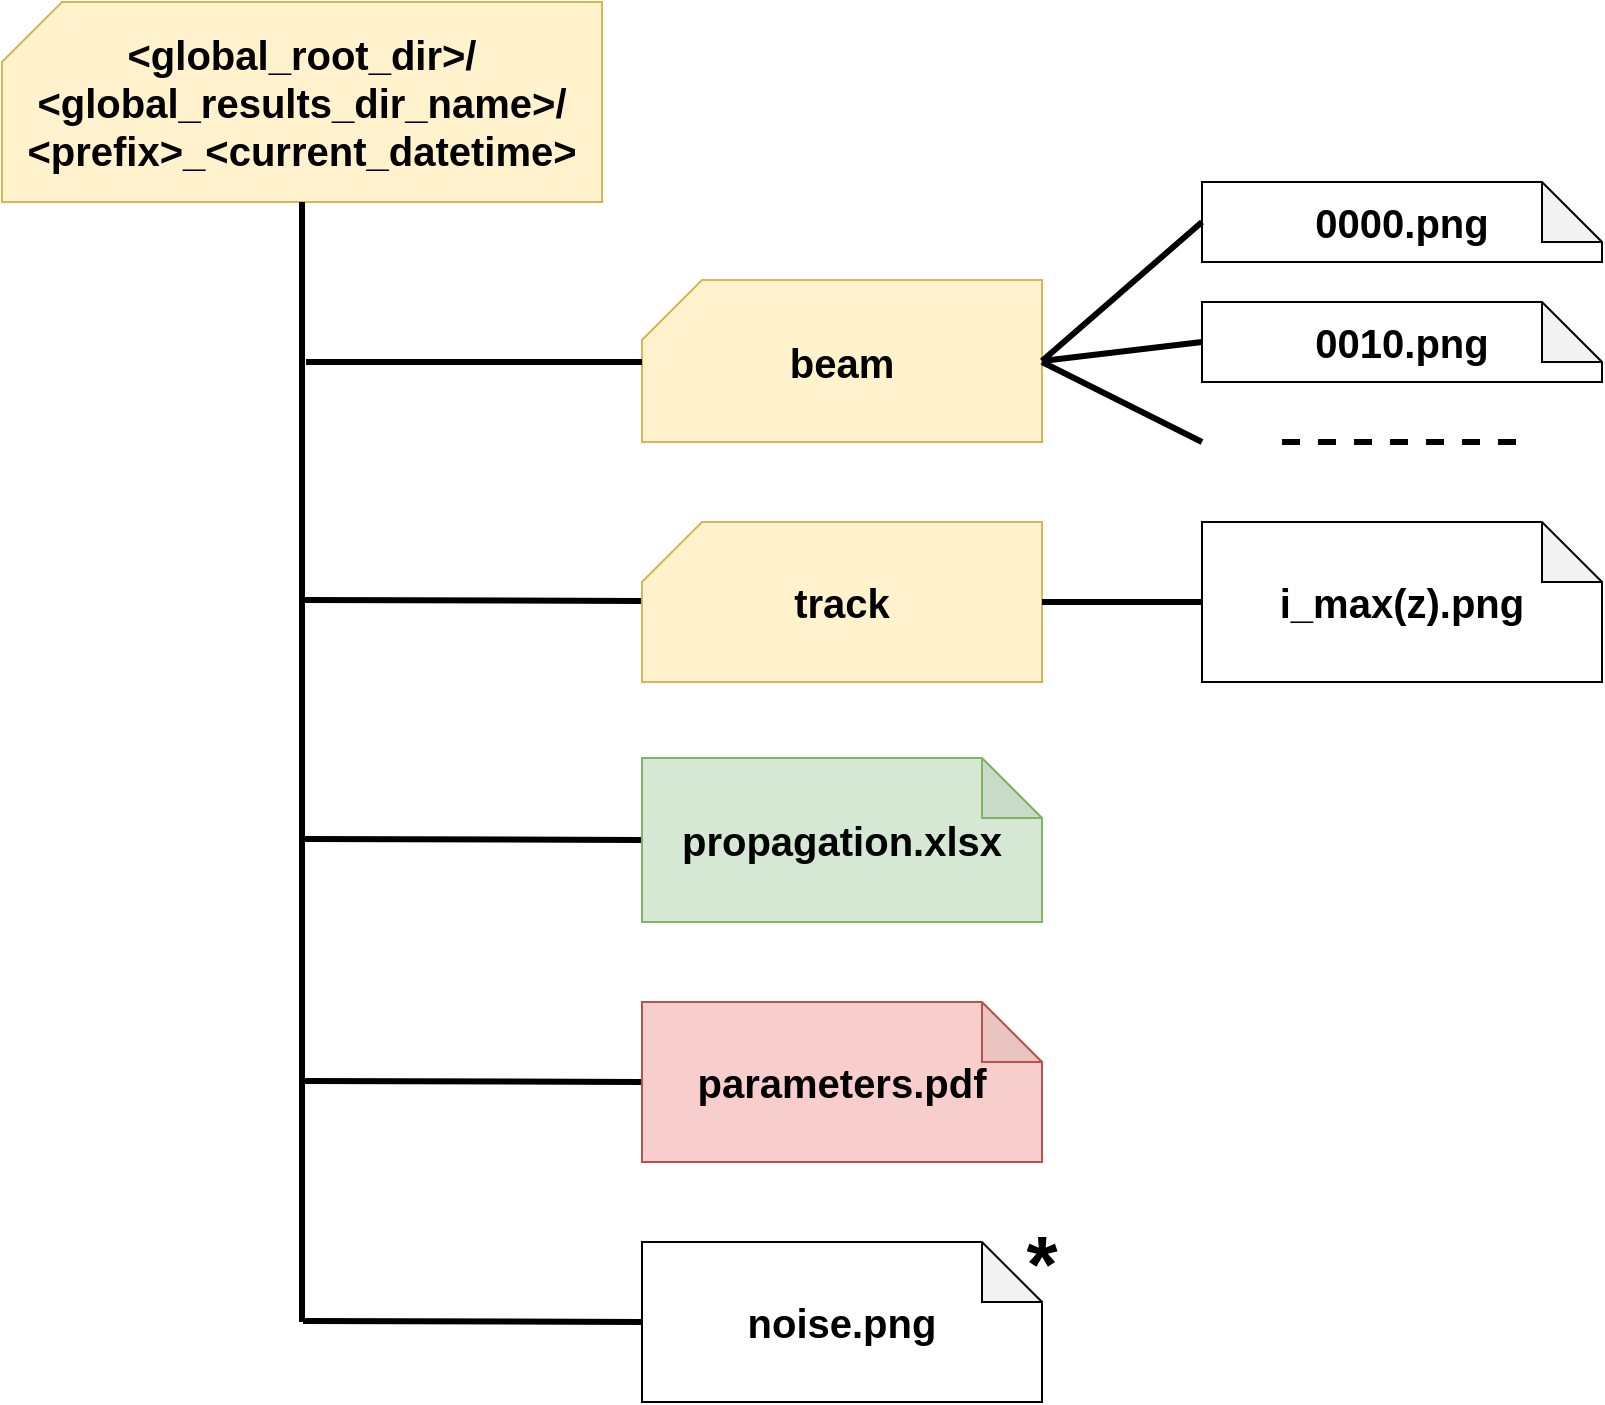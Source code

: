 <mxfile version="10.7.7" type="device"><diagram name="Page-1" id="c37626ed-c26b-45fb-9056-f9ebc6bb27b6"><mxGraphModel dx="895" dy="556" grid="1" gridSize="10" guides="1" tooltips="1" connect="1" arrows="1" fold="1" page="1" pageScale="1" pageWidth="1100" pageHeight="850" background="#ffffff" math="0" shadow="0"><root><mxCell id="0"/><mxCell id="1" parent="0"/><mxCell id="6hHr6mw4Nr3_n1xs_gg4-1" value="&lt;font size=&quot;1&quot;&gt;&lt;b style=&quot;font-size: 20px&quot;&gt;beam&lt;/b&gt;&lt;/font&gt;" style="shape=card;whiteSpace=wrap;html=1;fillColor=#fff2cc;strokeColor=#d6b656;" vertex="1" parent="1"><mxGeometry x="440" y="159" width="200" height="81" as="geometry"/></mxCell><mxCell id="6hHr6mw4Nr3_n1xs_gg4-2" value="&lt;font style=&quot;font-size: 20px&quot;&gt;&lt;b&gt;track&lt;/b&gt;&lt;/font&gt;" style="shape=card;whiteSpace=wrap;html=1;fillColor=#fff2cc;strokeColor=#d6b656;" vertex="1" parent="1"><mxGeometry x="440" y="280" width="200" height="80" as="geometry"/></mxCell><mxCell id="6hHr6mw4Nr3_n1xs_gg4-4" value="&lt;font style=&quot;font-size: 20px&quot;&gt;&lt;b&gt;propagation.xlsx&lt;/b&gt;&lt;/font&gt;" style="shape=note;whiteSpace=wrap;html=1;backgroundOutline=1;darkOpacity=0.05;fillColor=#d5e8d4;strokeColor=#82b366;" vertex="1" parent="1"><mxGeometry x="440" y="398" width="200" height="82" as="geometry"/></mxCell><mxCell id="6hHr6mw4Nr3_n1xs_gg4-6" value="&lt;b&gt;&lt;font style=&quot;font-size: 20px&quot;&gt;parameters.pdf&lt;/font&gt;&lt;/b&gt;" style="shape=note;whiteSpace=wrap;html=1;backgroundOutline=1;darkOpacity=0.05;fillColor=#f8cecc;strokeColor=#b85450;" vertex="1" parent="1"><mxGeometry x="440" y="520" width="200" height="80" as="geometry"/></mxCell><mxCell id="6hHr6mw4Nr3_n1xs_gg4-7" value="&lt;b&gt;&lt;font style=&quot;font-size: 20px&quot;&gt;noise.png&lt;/font&gt;&lt;/b&gt;" style="shape=note;whiteSpace=wrap;html=1;backgroundOutline=1;darkOpacity=0.05;" vertex="1" parent="1"><mxGeometry x="440" y="640" width="200" height="80" as="geometry"/></mxCell><mxCell id="6hHr6mw4Nr3_n1xs_gg4-8" value="&lt;span style=&quot;font-size: 20px&quot;&gt;&lt;b&gt;&amp;lt;global_root_dir&amp;gt;/&lt;br&gt;&amp;lt;global_results_dir_name&amp;gt;/&lt;br&gt;&amp;lt;prefix&amp;gt;_&amp;lt;current_datetime&amp;gt;&lt;/b&gt;&lt;/span&gt;" style="shape=card;whiteSpace=wrap;html=1;fillColor=#fff2cc;strokeColor=#d6b656;" vertex="1" parent="1"><mxGeometry x="120" y="20" width="300" height="100" as="geometry"/></mxCell><mxCell id="6hHr6mw4Nr3_n1xs_gg4-9" value="" style="endArrow=none;html=1;entryX=0.5;entryY=1;entryDx=0;entryDy=0;entryPerimeter=0;strokeWidth=3;" edge="1" parent="1" target="6hHr6mw4Nr3_n1xs_gg4-8"><mxGeometry width="50" height="50" relative="1" as="geometry"><mxPoint x="270" y="680" as="sourcePoint"/><mxPoint x="170" y="750" as="targetPoint"/></mxGeometry></mxCell><mxCell id="6hHr6mw4Nr3_n1xs_gg4-10" value="" style="endArrow=none;html=1;strokeWidth=3;" edge="1" parent="1"><mxGeometry width="50" height="50" relative="1" as="geometry"><mxPoint x="272" y="200" as="sourcePoint"/><mxPoint x="440" y="200" as="targetPoint"/></mxGeometry></mxCell><mxCell id="6hHr6mw4Nr3_n1xs_gg4-11" value="" style="endArrow=none;html=1;strokeWidth=3;entryX=0;entryY=0;entryDx=0;entryDy=65;entryPerimeter=0;" edge="1" parent="1"><mxGeometry width="50" height="50" relative="1" as="geometry"><mxPoint x="270.0" y="319" as="sourcePoint"/><mxPoint x="439.529" y="319.471" as="targetPoint"/></mxGeometry></mxCell><mxCell id="6hHr6mw4Nr3_n1xs_gg4-12" value="" style="endArrow=none;html=1;strokeWidth=3;entryX=0;entryY=0;entryDx=0;entryDy=65;entryPerimeter=0;" edge="1" parent="1"><mxGeometry width="50" height="50" relative="1" as="geometry"><mxPoint x="270.0" y="438.5" as="sourcePoint"/><mxPoint x="439.529" y="438.971" as="targetPoint"/></mxGeometry></mxCell><mxCell id="6hHr6mw4Nr3_n1xs_gg4-13" value="" style="endArrow=none;html=1;strokeWidth=3;entryX=0;entryY=0;entryDx=0;entryDy=65;entryPerimeter=0;" edge="1" parent="1"><mxGeometry width="50" height="50" relative="1" as="geometry"><mxPoint x="270.0" y="559.5" as="sourcePoint"/><mxPoint x="439.529" y="559.971" as="targetPoint"/></mxGeometry></mxCell><mxCell id="6hHr6mw4Nr3_n1xs_gg4-14" value="" style="endArrow=none;html=1;strokeWidth=3;entryX=0;entryY=0;entryDx=0;entryDy=65;entryPerimeter=0;" edge="1" parent="1"><mxGeometry width="50" height="50" relative="1" as="geometry"><mxPoint x="270.5" y="679.5" as="sourcePoint"/><mxPoint x="440.029" y="679.971" as="targetPoint"/></mxGeometry></mxCell><mxCell id="6hHr6mw4Nr3_n1xs_gg4-19" value="&lt;b&gt;&lt;font style=&quot;font-size: 20px&quot;&gt;0000.png&lt;/font&gt;&lt;/b&gt;" style="shape=note;whiteSpace=wrap;html=1;backgroundOutline=1;darkOpacity=0.05;" vertex="1" parent="1"><mxGeometry x="720" y="110" width="200" height="40" as="geometry"/></mxCell><mxCell id="6hHr6mw4Nr3_n1xs_gg4-20" value="&lt;b&gt;&lt;font style=&quot;font-size: 20px&quot;&gt;0010.png&lt;/font&gt;&lt;/b&gt;" style="shape=note;whiteSpace=wrap;html=1;backgroundOutline=1;darkOpacity=0.05;" vertex="1" parent="1"><mxGeometry x="720" y="170" width="200" height="40" as="geometry"/></mxCell><mxCell id="6hHr6mw4Nr3_n1xs_gg4-24" value="&lt;b&gt;&lt;font style=&quot;font-size: 20px&quot;&gt;i_max(z).png&lt;/font&gt;&lt;/b&gt;" style="shape=note;whiteSpace=wrap;html=1;backgroundOutline=1;darkOpacity=0.05;" vertex="1" parent="1"><mxGeometry x="720" y="280" width="200" height="80" as="geometry"/></mxCell><mxCell id="6hHr6mw4Nr3_n1xs_gg4-25" value="" style="endArrow=none;dashed=1;html=1;strokeWidth=3;" edge="1" parent="1"><mxGeometry width="50" height="50" relative="1" as="geometry"><mxPoint x="760" y="240" as="sourcePoint"/><mxPoint x="880" y="240" as="targetPoint"/></mxGeometry></mxCell><mxCell id="6hHr6mw4Nr3_n1xs_gg4-26" value="" style="endArrow=none;html=1;strokeWidth=3;" edge="1" parent="1"><mxGeometry width="50" height="50" relative="1" as="geometry"><mxPoint x="640" y="320" as="sourcePoint"/><mxPoint x="720" y="320" as="targetPoint"/></mxGeometry></mxCell><mxCell id="6hHr6mw4Nr3_n1xs_gg4-27" value="" style="endArrow=none;html=1;strokeWidth=3;exitX=1;exitY=0.5;exitDx=0;exitDy=0;exitPerimeter=0;entryX=0;entryY=0.5;entryDx=0;entryDy=0;entryPerimeter=0;" edge="1" parent="1" source="6hHr6mw4Nr3_n1xs_gg4-1" target="6hHr6mw4Nr3_n1xs_gg4-19"><mxGeometry width="50" height="50" relative="1" as="geometry"><mxPoint x="650" y="330.0" as="sourcePoint"/><mxPoint x="730" y="330.0" as="targetPoint"/></mxGeometry></mxCell><mxCell id="6hHr6mw4Nr3_n1xs_gg4-28" value="" style="endArrow=none;html=1;strokeWidth=3;exitX=1;exitY=0.5;exitDx=0;exitDy=0;exitPerimeter=0;entryX=0;entryY=0.5;entryDx=0;entryDy=0;entryPerimeter=0;" edge="1" parent="1" source="6hHr6mw4Nr3_n1xs_gg4-1" target="6hHr6mw4Nr3_n1xs_gg4-20"><mxGeometry width="50" height="50" relative="1" as="geometry"><mxPoint x="650" y="209.667" as="sourcePoint"/><mxPoint x="730" y="139.667" as="targetPoint"/></mxGeometry></mxCell><mxCell id="6hHr6mw4Nr3_n1xs_gg4-29" value="" style="endArrow=none;html=1;strokeWidth=3;" edge="1" parent="1"><mxGeometry width="50" height="50" relative="1" as="geometry"><mxPoint x="640" y="200" as="sourcePoint"/><mxPoint x="720" y="240" as="targetPoint"/></mxGeometry></mxCell><mxCell id="6hHr6mw4Nr3_n1xs_gg4-30" value="&lt;font size=&quot;1&quot;&gt;&lt;b style=&quot;font-size: 40px&quot;&gt;*&lt;/b&gt;&lt;/font&gt;" style="text;html=1;strokeColor=none;fillColor=none;align=center;verticalAlign=middle;whiteSpace=wrap;rounded=0;" vertex="1" parent="1"><mxGeometry x="620" y="640" width="40" height="20" as="geometry"/></mxCell></root></mxGraphModel></diagram></mxfile>
